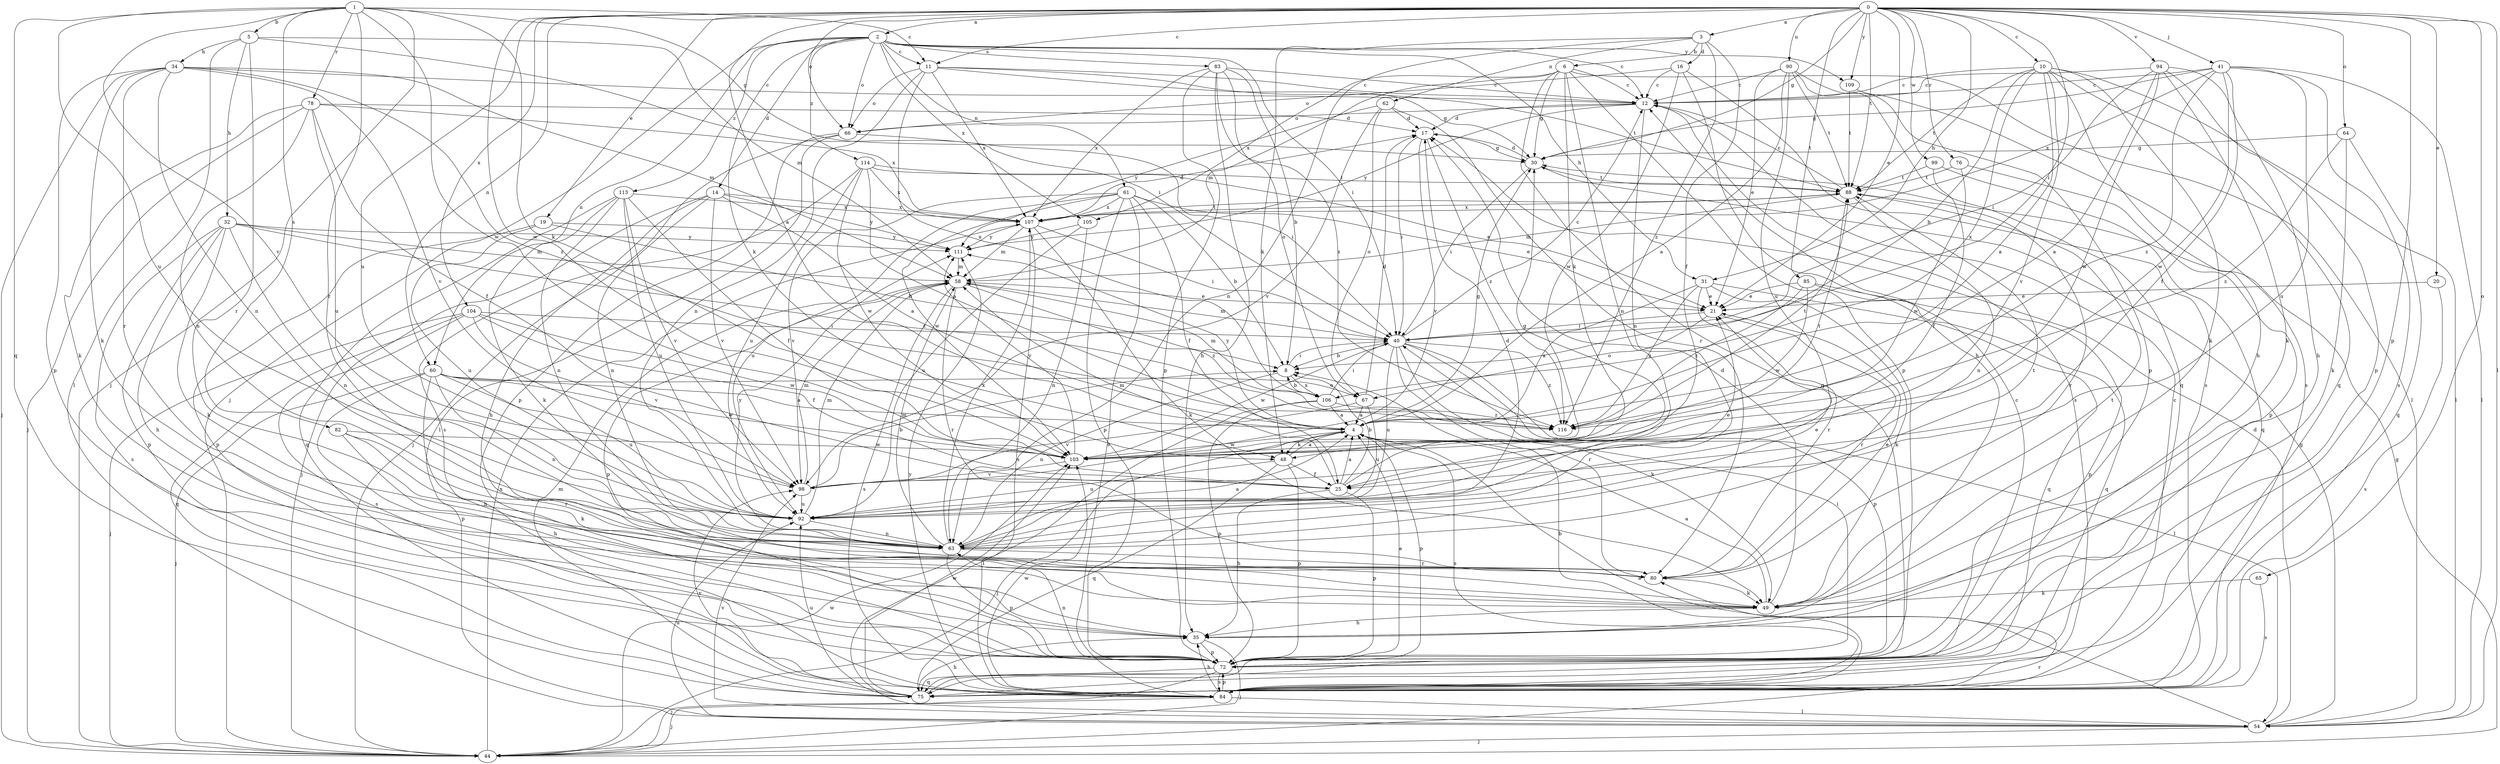 strict digraph  {
0;
1;
2;
3;
4;
5;
6;
8;
10;
11;
12;
14;
16;
17;
19;
20;
21;
25;
30;
31;
32;
34;
35;
40;
41;
44;
48;
49;
54;
58;
60;
61;
62;
63;
64;
65;
66;
67;
72;
75;
76;
78;
80;
82;
83;
84;
85;
88;
90;
92;
94;
98;
99;
103;
104;
105;
106;
107;
109;
111;
113;
114;
116;
0 -> 2  [label=a];
0 -> 3  [label=a];
0 -> 4  [label=a];
0 -> 10  [label=c];
0 -> 11  [label=c];
0 -> 19  [label=e];
0 -> 20  [label=e];
0 -> 21  [label=e];
0 -> 30  [label=g];
0 -> 31  [label=h];
0 -> 40  [label=i];
0 -> 41  [label=j];
0 -> 54  [label=l];
0 -> 60  [label=n];
0 -> 64  [label=o];
0 -> 65  [label=o];
0 -> 66  [label=o];
0 -> 72  [label=p];
0 -> 76  [label=r];
0 -> 85  [label=t];
0 -> 88  [label=t];
0 -> 90  [label=u];
0 -> 92  [label=u];
0 -> 94  [label=v];
0 -> 99  [label=w];
0 -> 103  [label=w];
0 -> 104  [label=x];
0 -> 109  [label=y];
1 -> 5  [label=b];
1 -> 11  [label=c];
1 -> 30  [label=g];
1 -> 44  [label=j];
1 -> 48  [label=k];
1 -> 75  [label=q];
1 -> 78  [label=r];
1 -> 80  [label=r];
1 -> 82  [label=s];
1 -> 92  [label=u];
1 -> 98  [label=v];
1 -> 103  [label=w];
2 -> 11  [label=c];
2 -> 12  [label=c];
2 -> 14  [label=d];
2 -> 31  [label=h];
2 -> 40  [label=i];
2 -> 44  [label=j];
2 -> 48  [label=k];
2 -> 60  [label=n];
2 -> 61  [label=n];
2 -> 66  [label=o];
2 -> 83  [label=s];
2 -> 105  [label=x];
2 -> 109  [label=y];
2 -> 113  [label=z];
2 -> 114  [label=z];
3 -> 6  [label=b];
3 -> 16  [label=d];
3 -> 25  [label=f];
3 -> 48  [label=k];
3 -> 62  [label=n];
3 -> 63  [label=n];
3 -> 116  [label=z];
4 -> 30  [label=g];
4 -> 44  [label=j];
4 -> 48  [label=k];
4 -> 72  [label=p];
4 -> 84  [label=s];
4 -> 103  [label=w];
4 -> 111  [label=y];
5 -> 32  [label=h];
5 -> 34  [label=h];
5 -> 40  [label=i];
5 -> 54  [label=l];
5 -> 58  [label=m];
5 -> 80  [label=r];
6 -> 12  [label=c];
6 -> 30  [label=g];
6 -> 48  [label=k];
6 -> 54  [label=l];
6 -> 58  [label=m];
6 -> 63  [label=n];
6 -> 72  [label=p];
6 -> 75  [label=q];
6 -> 105  [label=x];
8 -> 40  [label=i];
8 -> 63  [label=n];
8 -> 106  [label=x];
10 -> 4  [label=a];
10 -> 8  [label=b];
10 -> 12  [label=c];
10 -> 35  [label=h];
10 -> 49  [label=k];
10 -> 54  [label=l];
10 -> 75  [label=q];
10 -> 88  [label=t];
10 -> 98  [label=v];
10 -> 106  [label=x];
11 -> 12  [label=c];
11 -> 30  [label=g];
11 -> 63  [label=n];
11 -> 66  [label=o];
11 -> 88  [label=t];
11 -> 106  [label=x];
11 -> 107  [label=x];
12 -> 17  [label=d];
12 -> 63  [label=n];
12 -> 66  [label=o];
12 -> 84  [label=s];
12 -> 111  [label=y];
14 -> 4  [label=a];
14 -> 35  [label=h];
14 -> 44  [label=j];
14 -> 63  [label=n];
14 -> 98  [label=v];
14 -> 107  [label=x];
14 -> 111  [label=y];
16 -> 12  [label=c];
16 -> 35  [label=h];
16 -> 66  [label=o];
16 -> 84  [label=s];
16 -> 103  [label=w];
17 -> 30  [label=g];
17 -> 40  [label=i];
17 -> 98  [label=v];
17 -> 116  [label=z];
19 -> 8  [label=b];
19 -> 72  [label=p];
19 -> 92  [label=u];
19 -> 111  [label=y];
20 -> 21  [label=e];
20 -> 84  [label=s];
21 -> 40  [label=i];
21 -> 67  [label=o];
21 -> 80  [label=r];
25 -> 4  [label=a];
25 -> 8  [label=b];
25 -> 30  [label=g];
25 -> 35  [label=h];
25 -> 58  [label=m];
25 -> 72  [label=p];
30 -> 17  [label=d];
30 -> 40  [label=i];
30 -> 88  [label=t];
31 -> 4  [label=a];
31 -> 21  [label=e];
31 -> 49  [label=k];
31 -> 75  [label=q];
31 -> 80  [label=r];
31 -> 116  [label=z];
32 -> 35  [label=h];
32 -> 49  [label=k];
32 -> 58  [label=m];
32 -> 63  [label=n];
32 -> 72  [label=p];
32 -> 84  [label=s];
32 -> 111  [label=y];
32 -> 116  [label=z];
34 -> 12  [label=c];
34 -> 44  [label=j];
34 -> 49  [label=k];
34 -> 58  [label=m];
34 -> 63  [label=n];
34 -> 72  [label=p];
34 -> 80  [label=r];
34 -> 98  [label=v];
34 -> 116  [label=z];
35 -> 44  [label=j];
35 -> 72  [label=p];
40 -> 8  [label=b];
40 -> 12  [label=c];
40 -> 49  [label=k];
40 -> 54  [label=l];
40 -> 58  [label=m];
40 -> 72  [label=p];
40 -> 80  [label=r];
40 -> 92  [label=u];
40 -> 103  [label=w];
40 -> 116  [label=z];
41 -> 12  [label=c];
41 -> 25  [label=f];
41 -> 30  [label=g];
41 -> 54  [label=l];
41 -> 84  [label=s];
41 -> 92  [label=u];
41 -> 103  [label=w];
41 -> 107  [label=x];
41 -> 116  [label=z];
44 -> 30  [label=g];
44 -> 80  [label=r];
44 -> 103  [label=w];
44 -> 107  [label=x];
48 -> 4  [label=a];
48 -> 25  [label=f];
48 -> 72  [label=p];
48 -> 75  [label=q];
48 -> 92  [label=u];
49 -> 4  [label=a];
49 -> 17  [label=d];
49 -> 35  [label=h];
49 -> 88  [label=t];
54 -> 4  [label=a];
54 -> 17  [label=d];
54 -> 30  [label=g];
54 -> 44  [label=j];
54 -> 92  [label=u];
54 -> 98  [label=v];
58 -> 21  [label=e];
58 -> 72  [label=p];
58 -> 80  [label=r];
58 -> 84  [label=s];
58 -> 116  [label=z];
60 -> 4  [label=a];
60 -> 35  [label=h];
60 -> 44  [label=j];
60 -> 63  [label=n];
60 -> 67  [label=o];
60 -> 72  [label=p];
60 -> 92  [label=u];
60 -> 103  [label=w];
61 -> 8  [label=b];
61 -> 21  [label=e];
61 -> 25  [label=f];
61 -> 72  [label=p];
61 -> 84  [label=s];
61 -> 92  [label=u];
61 -> 98  [label=v];
61 -> 103  [label=w];
61 -> 107  [label=x];
62 -> 17  [label=d];
62 -> 67  [label=o];
62 -> 80  [label=r];
62 -> 98  [label=v];
62 -> 111  [label=y];
63 -> 4  [label=a];
63 -> 17  [label=d];
63 -> 21  [label=e];
63 -> 58  [label=m];
63 -> 72  [label=p];
63 -> 80  [label=r];
63 -> 88  [label=t];
63 -> 107  [label=x];
63 -> 111  [label=y];
64 -> 30  [label=g];
64 -> 49  [label=k];
64 -> 75  [label=q];
64 -> 116  [label=z];
65 -> 49  [label=k];
65 -> 84  [label=s];
66 -> 40  [label=i];
66 -> 44  [label=j];
66 -> 54  [label=l];
66 -> 72  [label=p];
67 -> 4  [label=a];
67 -> 17  [label=d];
67 -> 92  [label=u];
67 -> 98  [label=v];
72 -> 4  [label=a];
72 -> 40  [label=i];
72 -> 44  [label=j];
72 -> 63  [label=n];
72 -> 75  [label=q];
72 -> 84  [label=s];
75 -> 12  [label=c];
75 -> 35  [label=h];
75 -> 58  [label=m];
75 -> 92  [label=u];
75 -> 98  [label=v];
75 -> 103  [label=w];
76 -> 72  [label=p];
76 -> 88  [label=t];
76 -> 103  [label=w];
78 -> 17  [label=d];
78 -> 25  [label=f];
78 -> 44  [label=j];
78 -> 49  [label=k];
78 -> 63  [label=n];
78 -> 92  [label=u];
78 -> 107  [label=x];
80 -> 21  [label=e];
80 -> 49  [label=k];
82 -> 35  [label=h];
82 -> 49  [label=k];
82 -> 80  [label=r];
82 -> 103  [label=w];
83 -> 8  [label=b];
83 -> 12  [label=c];
83 -> 35  [label=h];
83 -> 67  [label=o];
83 -> 72  [label=p];
83 -> 107  [label=x];
83 -> 116  [label=z];
84 -> 8  [label=b];
84 -> 12  [label=c];
84 -> 35  [label=h];
84 -> 44  [label=j];
84 -> 54  [label=l];
84 -> 72  [label=p];
84 -> 103  [label=w];
84 -> 111  [label=y];
85 -> 21  [label=e];
85 -> 72  [label=p];
85 -> 75  [label=q];
85 -> 103  [label=w];
85 -> 116  [label=z];
88 -> 12  [label=c];
88 -> 58  [label=m];
88 -> 63  [label=n];
88 -> 80  [label=r];
88 -> 107  [label=x];
90 -> 4  [label=a];
90 -> 12  [label=c];
90 -> 21  [label=e];
90 -> 72  [label=p];
90 -> 75  [label=q];
90 -> 88  [label=t];
90 -> 92  [label=u];
92 -> 21  [label=e];
92 -> 58  [label=m];
92 -> 63  [label=n];
94 -> 4  [label=a];
94 -> 12  [label=c];
94 -> 35  [label=h];
94 -> 40  [label=i];
94 -> 49  [label=k];
94 -> 72  [label=p];
94 -> 103  [label=w];
98 -> 8  [label=b];
98 -> 58  [label=m];
98 -> 92  [label=u];
99 -> 25  [label=f];
99 -> 75  [label=q];
99 -> 88  [label=t];
103 -> 88  [label=t];
103 -> 98  [label=v];
103 -> 111  [label=y];
104 -> 25  [label=f];
104 -> 40  [label=i];
104 -> 44  [label=j];
104 -> 75  [label=q];
104 -> 84  [label=s];
104 -> 98  [label=v];
104 -> 103  [label=w];
105 -> 63  [label=n];
105 -> 92  [label=u];
105 -> 111  [label=y];
106 -> 4  [label=a];
106 -> 8  [label=b];
106 -> 40  [label=i];
106 -> 54  [label=l];
106 -> 58  [label=m];
106 -> 72  [label=p];
106 -> 116  [label=z];
107 -> 17  [label=d];
107 -> 40  [label=i];
107 -> 49  [label=k];
107 -> 58  [label=m];
107 -> 84  [label=s];
107 -> 88  [label=t];
107 -> 111  [label=y];
109 -> 84  [label=s];
109 -> 88  [label=t];
111 -> 58  [label=m];
113 -> 25  [label=f];
113 -> 49  [label=k];
113 -> 63  [label=n];
113 -> 75  [label=q];
113 -> 92  [label=u];
113 -> 98  [label=v];
113 -> 107  [label=x];
114 -> 4  [label=a];
114 -> 21  [label=e];
114 -> 84  [label=s];
114 -> 88  [label=t];
114 -> 92  [label=u];
114 -> 103  [label=w];
114 -> 107  [label=x];
116 -> 88  [label=t];
}
